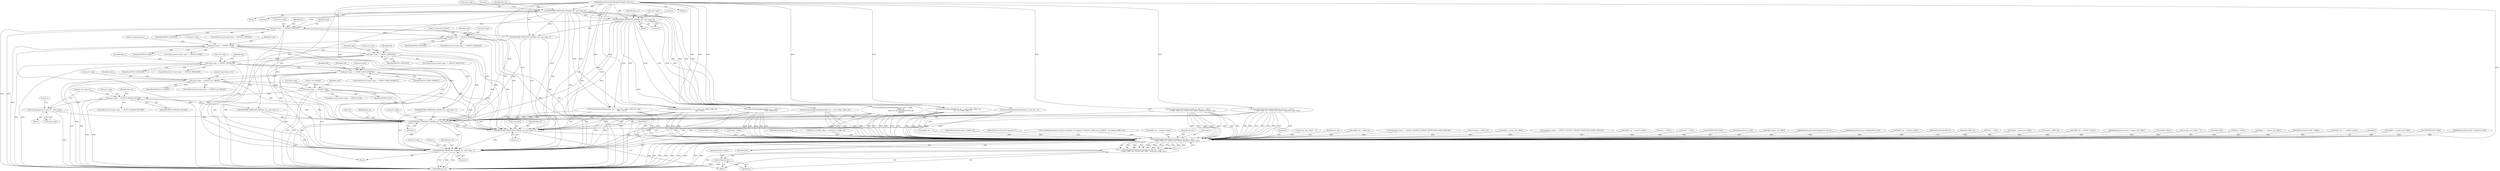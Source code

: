 digraph "0_suricata_47afc577ff763150f9b47f10331f5ef9eb847a57@pointer" {
"1001521" [label="(Call,SCLogDebug(\"sm->type %u\", smd->type))"];
"1001482" [label="(Call,smd->type == DETECT_BASE64_DECODE)"];
"1001452" [label="(Call,smd->type == DETECT_LUA)"];
"1001362" [label="(Call,smd->type == DETECT_AL_URILEN)"];
"1001282" [label="(Call,smd->type == DETECT_BYTE_EXTRACT)"];
"1001195" [label="(Call,smd->type == DETECT_BYTEJUMP)"];
"1001089" [label="(Call,smd->type == DETECT_BYTETEST)"];
"1000961" [label="(Call,smd->type == DETECT_PCRE)"];
"1000870" [label="(Call,smd->type == DETECT_ISDATAAT)"];
"1000190" [label="(Call,smd->type == DETECT_CONTENT)"];
"1000164" [label="(Call,KEYWORD_PROFILING_END(det_ctx, smd->type, 0))"];
"1000134" [label="(MethodParameterIn,DetectEngineThreadCtx *det_ctx)"];
"1000181" [label="(Call,KEYWORD_PROFILING_END(det_ctx, smd->type, 0))"];
"1001529" [label="(Call,KEYWORD_PROFILING_END(det_ctx, smd->type, 0))"];
"1001544" [label="(Call,KEYWORD_PROFILING_END(det_ctx, smd->type, 1))"];
"1001553" [label="(Call,DetectEngineContentInspection(de_ctx, det_ctx, s, smd+1,\n                f, buffer, buffer_len, stream_start_offset, inspection_mode, data))"];
"1001551" [label="(Call,r = DetectEngineContentInspection(de_ctx, det_ctx, s, smd+1,\n                f, buffer, buffer_len, stream_start_offset, inspection_mode, data))"];
"1001566" [label="(Call,SCReturnInt(r))"];
"1001569" [label="(Call,KEYWORD_PROFILING_END(det_ctx, smd->type, 1))"];
"1001481" [label="(ControlStructure,if (smd->type == DETECT_BASE64_DECODE))"];
"1001459" [label="(Literal,\"lua starting\")"];
"1001562" [label="(Identifier,buffer_len)"];
"1001454" [label="(Identifier,smd)"];
"1001543" [label="(Block,)"];
"1000540" [label="(Call,stream_start_offset != 0)"];
"1000181" [label="(Call,KEYWORD_PROFILING_END(det_ctx, smd->type, 0))"];
"1000177" [label="(Call,buffer_len == 0)"];
"1000139" [label="(MethodParameterIn,uint32_t buffer_len)"];
"1001462" [label="(Call,DetectLuaMatchBuffer(det_ctx, s, smd, buffer, buffer_len,\n                    det_ctx->buffer_offset, f))"];
"1001197" [label="(Identifier,smd)"];
"1001566" [label="(Call,SCReturnInt(r))"];
"1001490" [label="(Identifier,det_ctx)"];
"1000135" [label="(MethodParameterIn,const Signature *s)"];
"1000945" [label="(Call,SCLogDebug(\"absolute isdataat mismatch, id->isdataat %\"PRIu32\", buffer_len %\"PRIu32\"\", id->dataat, buffer_len))"];
"1001369" [label="(Literal,\"inspecting uri len\")"];
"1000182" [label="(Identifier,det_ctx)"];
"1001411" [label="(Call,buffer_len > urilend->urilen1)"];
"1001536" [label="(Literal,0)"];
"1001199" [label="(Identifier,DETECT_BYTEJUMP)"];
"1000877" [label="(Literal,\"inspecting isdataat\")"];
"1001196" [label="(Call,smd->type)"];
"1001554" [label="(Identifier,de_ctx)"];
"1001557" [label="(Call,smd+1)"];
"1001556" [label="(Identifier,s)"];
"1000382" [label="(Call,stream_start_offset != 0)"];
"1001555" [label="(Identifier,det_ctx)"];
"1000645" [label="(Call,sbuffer_len > buffer_len)"];
"1000158" [label="(Block,)"];
"1001567" [label="(Identifier,r)"];
"1001451" [label="(ControlStructure,if (smd->type == DETECT_LUA))"];
"1001362" [label="(Call,smd->type == DETECT_AL_URILEN)"];
"1000961" [label="(Call,smd->type == DETECT_PCRE)"];
"1000771" [label="(Call,inspection_mode == DETECT_ENGINE_CONTENT_INSPECTION_MODE_PAYLOAD)"];
"1000183" [label="(Call,smd->type)"];
"1001093" [label="(Identifier,DETECT_BYTETEST)"];
"1000927" [label="(Call,id->dataat < buffer_len)"];
"1001038" [label="(Call,KEYWORD_PROFILING_END(det_ctx, smd->type, 1))"];
"1001283" [label="(Call,smd->type)"];
"1001456" [label="(Identifier,DETECT_LUA)"];
"1001569" [label="(Call,KEYWORD_PROFILING_END(det_ctx, smd->type, 1))"];
"1000869" [label="(ControlStructure,if (smd->type == DETECT_ISDATAAT))"];
"1000567" [label="(Call,depth - stream_start_offset)"];
"1001552" [label="(Identifier,r)"];
"1001527" [label="(Literal,1)"];
"1001003" [label="(Call,inspection_mode == DETECT_ENGINE_CONTENT_INSPECTION_MODE_PAYLOAD)"];
"1000872" [label="(Identifier,smd)"];
"1001194" [label="(ControlStructure,if (smd->type == DETECT_BYTEJUMP))"];
"1001565" [label="(Identifier,data)"];
"1001549" [label="(Literal,1)"];
"1001571" [label="(Call,smd->type)"];
"1001423" [label="(Call,buffer_len > urilend->urilen1)"];
"1001150" [label="(Call,data != NULL)"];
"1000190" [label="(Call,smd->type == DETECT_CONTENT)"];
"1000166" [label="(Call,smd->type)"];
"1000174" [label="(Call,smd == NULL)"];
"1001090" [label="(Call,smd->type)"];
"1001320" [label="(Call,(DCERPCState *)data)"];
"1001281" [label="(ControlStructure,if (smd->type == DETECT_BYTE_EXTRACT))"];
"1001544" [label="(Call,KEYWORD_PROFILING_END(det_ctx, smd->type, 1))"];
"1000870" [label="(Call,smd->type == DETECT_ISDATAAT)"];
"1001568" [label="(JumpTarget,final_match:)"];
"1001551" [label="(Call,r = DetectEngineContentInspection(de_ctx, det_ctx, s, smd+1,\n                f, buffer, buffer_len, stream_start_offset, inspection_mode, data))"];
"1001574" [label="(Literal,1)"];
"1001546" [label="(Call,smd->type)"];
"1001097" [label="(Identifier,btd)"];
"1000188" [label="(Literal,0)"];
"1000180" [label="(Block,)"];
"1001564" [label="(Identifier,inspection_mode)"];
"1001563" [label="(Identifier,stream_start_offset)"];
"1000133" [label="(MethodParameterIn,DetectEngineCtx *de_ctx)"];
"1001577" [label="(MethodReturn,int)"];
"1001576" [label="(Literal,1)"];
"1001529" [label="(Call,KEYWORD_PROFILING_END(det_ctx, smd->type, 0))"];
"1001290" [label="(Identifier,bed)"];
"1001364" [label="(Identifier,smd)"];
"1001570" [label="(Identifier,det_ctx)"];
"1000136" [label="(MethodParameterIn,const SigMatchData *smd)"];
"1001486" [label="(Identifier,DETECT_BASE64_DECODE)"];
"1001400" [label="(Call,buffer_len < urilend->urilen1)"];
"1001341" [label="(Call,DetectByteExtractDoMatch(det_ctx, smd, s, buffer,\n                                     buffer_len,\n                                     &det_ctx->bj_values[bed->local_id],\n                                     endian))"];
"1000965" [label="(Identifier,DETECT_PCRE)"];
"1000796" [label="(Call,KEYWORD_PROFILING_END(det_ctx, smd->type, 1))"];
"1000137" [label="(MethodParameterIn,Flow *f)"];
"1001512" [label="(Call,DetectBase64DataDoMatch(de_ctx, det_ctx, s, f))"];
"1000968" [label="(Literal,\"inspecting pcre\")"];
"1001553" [label="(Call,DetectEngineContentInspection(de_ctx, det_ctx, s, smd+1,\n                f, buffer, buffer_len, stream_start_offset, inspection_mode, data))"];
"1001530" [label="(Identifier,det_ctx)"];
"1001483" [label="(Call,smd->type)"];
"1001238" [label="(Call,data != NULL)"];
"1000962" [label="(Call,smd->type)"];
"1001505" [label="(Call,KEYWORD_PROFILING_END(det_ctx, smd->type, 1))"];
"1001452" [label="(Call,smd->type == DETECT_LUA)"];
"1000407" [label="(Call,depth - stream_start_offset)"];
"1001089" [label="(Call,smd->type == DETECT_BYTETEST)"];
"1001361" [label="(ControlStructure,if (smd->type == DETECT_AL_URILEN))"];
"1001363" [label="(Call,smd->type)"];
"1001195" [label="(Call,smd->type == DETECT_BYTEJUMP)"];
"1000164" [label="(Call,KEYWORD_PROFILING_END(det_ctx, smd->type, 0))"];
"1000602" [label="(Call,depth > buffer_len)"];
"1000963" [label="(Identifier,smd)"];
"1001428" [label="(Call,buffer_len < urilend->urilen2)"];
"1000140" [label="(MethodParameterIn,uint32_t stream_start_offset)"];
"1000169" [label="(Literal,0)"];
"1000134" [label="(MethodParameterIn,DetectEngineThreadCtx *det_ctx)"];
"1001489" [label="(Call,DetectBase64DecodeDoMatch(det_ctx, s, smd, buffer, buffer_len))"];
"1000194" [label="(Identifier,DETECT_CONTENT)"];
"1001482" [label="(Call,smd->type == DETECT_BASE64_DECODE)"];
"1001521" [label="(Call,SCLogDebug(\"sm->type %u\", smd->type))"];
"1001522" [label="(Literal,\"sm->type %u\")"];
"1001091" [label="(Identifier,smd)"];
"1001013" [label="(Call,DetectPcrePayloadMatch(det_ctx, s, smd, p, f,\n                                       buffer, buffer_len))"];
"1001008" [label="(Call,(Packet *)data)"];
"1000871" [label="(Call,smd->type)"];
"1001545" [label="(Identifier,det_ctx)"];
"1001203" [label="(Identifier,bjd)"];
"1001051" [label="(Call,DetectEngineContentInspection(de_ctx, det_ctx, s, smd+1,\n                    f, buffer, buffer_len, stream_start_offset, inspection_mode, data))"];
"1001534" [label="(Literal,0)"];
"1001561" [label="(Identifier,buffer)"];
"1001313" [label="(Call,data != NULL)"];
"1000550" [label="(Call,depth <= stream_start_offset)"];
"1000805" [label="(Call,DetectEngineContentInspection(de_ctx, det_ctx, s, smd+1,\n                        f, buffer, buffer_len, stream_start_offset, inspection_mode, data))"];
"1000186" [label="(Literal,0)"];
"1000138" [label="(MethodParameterIn,uint8_t *buffer)"];
"1001389" [label="(Call,buffer_len == urilend->urilen1)"];
"1000171" [label="(Literal,0)"];
"1001560" [label="(Identifier,f)"];
"1001520" [label="(Block,)"];
"1000390" [label="(Call,depth <= stream_start_offset)"];
"1001523" [label="(Call,smd->type)"];
"1000198" [label="(Identifier,cd)"];
"1001245" [label="(Call,(DCERPCState *)data)"];
"1000141" [label="(MethodParameterIn,uint8_t inspection_mode)"];
"1001157" [label="(Call,(DCERPCState *)data)"];
"1001484" [label="(Identifier,smd)"];
"1001282" [label="(Call,smd->type == DETECT_BYTE_EXTRACT)"];
"1000746" [label="(Call,found - buffer)"];
"1001453" [label="(Call,smd->type)"];
"1001531" [label="(Call,smd->type)"];
"1001178" [label="(Call,DetectBytetestDoMatch(det_ctx, s, smd->ctx, buffer, buffer_len, flags,\n                                  offset, value))"];
"1001088" [label="(ControlStructure,if (smd->type == DETECT_BYTETEST))"];
"1001266" [label="(Call,DetectBytejumpDoMatch(det_ctx, s, smd->ctx, buffer, buffer_len,\n                                  flags, offset))"];
"1000189" [label="(ControlStructure,if (smd->type == DETECT_CONTENT))"];
"1000142" [label="(MethodParameterIn,void *data)"];
"1001284" [label="(Identifier,smd)"];
"1000143" [label="(Block,)"];
"1001286" [label="(Identifier,DETECT_BYTE_EXTRACT)"];
"1000960" [label="(ControlStructure,if (smd->type == DETECT_PCRE))"];
"1001366" [label="(Identifier,DETECT_AL_URILEN)"];
"1000165" [label="(Identifier,det_ctx)"];
"1000894" [label="(Call,det_ctx->buffer_offset + id->dataat > buffer_len)"];
"1000874" [label="(Identifier,DETECT_ISDATAAT)"];
"1000191" [label="(Call,smd->type)"];
"1001521" -> "1001520"  [label="AST: "];
"1001521" -> "1001523"  [label="CFG: "];
"1001522" -> "1001521"  [label="AST: "];
"1001523" -> "1001521"  [label="AST: "];
"1001527" -> "1001521"  [label="CFG: "];
"1001521" -> "1001577"  [label="DDG: "];
"1001482" -> "1001521"  [label="DDG: "];
"1001521" -> "1001529"  [label="DDG: "];
"1001482" -> "1001481"  [label="AST: "];
"1001482" -> "1001486"  [label="CFG: "];
"1001483" -> "1001482"  [label="AST: "];
"1001486" -> "1001482"  [label="AST: "];
"1001490" -> "1001482"  [label="CFG: "];
"1001522" -> "1001482"  [label="CFG: "];
"1001482" -> "1001577"  [label="DDG: "];
"1001482" -> "1001577"  [label="DDG: "];
"1001452" -> "1001482"  [label="DDG: "];
"1001482" -> "1001505"  [label="DDG: "];
"1001482" -> "1001529"  [label="DDG: "];
"1001452" -> "1001451"  [label="AST: "];
"1001452" -> "1001456"  [label="CFG: "];
"1001453" -> "1001452"  [label="AST: "];
"1001456" -> "1001452"  [label="AST: "];
"1001459" -> "1001452"  [label="CFG: "];
"1001484" -> "1001452"  [label="CFG: "];
"1001452" -> "1001577"  [label="DDG: "];
"1001452" -> "1001577"  [label="DDG: "];
"1001362" -> "1001452"  [label="DDG: "];
"1001452" -> "1001529"  [label="DDG: "];
"1001452" -> "1001544"  [label="DDG: "];
"1001452" -> "1001569"  [label="DDG: "];
"1001362" -> "1001361"  [label="AST: "];
"1001362" -> "1001366"  [label="CFG: "];
"1001363" -> "1001362"  [label="AST: "];
"1001366" -> "1001362"  [label="AST: "];
"1001369" -> "1001362"  [label="CFG: "];
"1001454" -> "1001362"  [label="CFG: "];
"1001362" -> "1001577"  [label="DDG: "];
"1001362" -> "1001577"  [label="DDG: "];
"1001282" -> "1001362"  [label="DDG: "];
"1001362" -> "1001529"  [label="DDG: "];
"1001362" -> "1001544"  [label="DDG: "];
"1001362" -> "1001569"  [label="DDG: "];
"1001282" -> "1001281"  [label="AST: "];
"1001282" -> "1001286"  [label="CFG: "];
"1001283" -> "1001282"  [label="AST: "];
"1001286" -> "1001282"  [label="AST: "];
"1001290" -> "1001282"  [label="CFG: "];
"1001364" -> "1001282"  [label="CFG: "];
"1001282" -> "1001577"  [label="DDG: "];
"1001282" -> "1001577"  [label="DDG: "];
"1001195" -> "1001282"  [label="DDG: "];
"1001282" -> "1001529"  [label="DDG: "];
"1001282" -> "1001544"  [label="DDG: "];
"1001282" -> "1001569"  [label="DDG: "];
"1001195" -> "1001194"  [label="AST: "];
"1001195" -> "1001199"  [label="CFG: "];
"1001196" -> "1001195"  [label="AST: "];
"1001199" -> "1001195"  [label="AST: "];
"1001203" -> "1001195"  [label="CFG: "];
"1001284" -> "1001195"  [label="CFG: "];
"1001195" -> "1001577"  [label="DDG: "];
"1001195" -> "1001577"  [label="DDG: "];
"1001089" -> "1001195"  [label="DDG: "];
"1001195" -> "1001529"  [label="DDG: "];
"1001195" -> "1001544"  [label="DDG: "];
"1001195" -> "1001569"  [label="DDG: "];
"1001089" -> "1001088"  [label="AST: "];
"1001089" -> "1001093"  [label="CFG: "];
"1001090" -> "1001089"  [label="AST: "];
"1001093" -> "1001089"  [label="AST: "];
"1001097" -> "1001089"  [label="CFG: "];
"1001197" -> "1001089"  [label="CFG: "];
"1001089" -> "1001577"  [label="DDG: "];
"1001089" -> "1001577"  [label="DDG: "];
"1000961" -> "1001089"  [label="DDG: "];
"1001089" -> "1001529"  [label="DDG: "];
"1001089" -> "1001544"  [label="DDG: "];
"1001089" -> "1001569"  [label="DDG: "];
"1000961" -> "1000960"  [label="AST: "];
"1000961" -> "1000965"  [label="CFG: "];
"1000962" -> "1000961"  [label="AST: "];
"1000965" -> "1000961"  [label="AST: "];
"1000968" -> "1000961"  [label="CFG: "];
"1001091" -> "1000961"  [label="CFG: "];
"1000961" -> "1001577"  [label="DDG: "];
"1000961" -> "1001577"  [label="DDG: "];
"1000870" -> "1000961"  [label="DDG: "];
"1000961" -> "1001038"  [label="DDG: "];
"1000961" -> "1001529"  [label="DDG: "];
"1000961" -> "1001544"  [label="DDG: "];
"1000961" -> "1001569"  [label="DDG: "];
"1000870" -> "1000869"  [label="AST: "];
"1000870" -> "1000874"  [label="CFG: "];
"1000871" -> "1000870"  [label="AST: "];
"1000874" -> "1000870"  [label="AST: "];
"1000877" -> "1000870"  [label="CFG: "];
"1000963" -> "1000870"  [label="CFG: "];
"1000870" -> "1001577"  [label="DDG: "];
"1000870" -> "1001577"  [label="DDG: "];
"1000190" -> "1000870"  [label="DDG: "];
"1000870" -> "1001529"  [label="DDG: "];
"1000870" -> "1001544"  [label="DDG: "];
"1000870" -> "1001569"  [label="DDG: "];
"1000190" -> "1000189"  [label="AST: "];
"1000190" -> "1000194"  [label="CFG: "];
"1000191" -> "1000190"  [label="AST: "];
"1000194" -> "1000190"  [label="AST: "];
"1000198" -> "1000190"  [label="CFG: "];
"1000872" -> "1000190"  [label="CFG: "];
"1000190" -> "1001577"  [label="DDG: "];
"1000190" -> "1001577"  [label="DDG: "];
"1000164" -> "1000190"  [label="DDG: "];
"1000181" -> "1000190"  [label="DDG: "];
"1000190" -> "1000796"  [label="DDG: "];
"1000190" -> "1001529"  [label="DDG: "];
"1000190" -> "1001544"  [label="DDG: "];
"1000190" -> "1001569"  [label="DDG: "];
"1000164" -> "1000158"  [label="AST: "];
"1000164" -> "1000169"  [label="CFG: "];
"1000165" -> "1000164"  [label="AST: "];
"1000166" -> "1000164"  [label="AST: "];
"1000169" -> "1000164"  [label="AST: "];
"1000171" -> "1000164"  [label="CFG: "];
"1000164" -> "1001577"  [label="DDG: "];
"1000134" -> "1000164"  [label="DDG: "];
"1000164" -> "1000181"  [label="DDG: "];
"1000164" -> "1000181"  [label="DDG: "];
"1000164" -> "1000796"  [label="DDG: "];
"1000164" -> "1001013"  [label="DDG: "];
"1000164" -> "1001178"  [label="DDG: "];
"1000164" -> "1001266"  [label="DDG: "];
"1000164" -> "1001341"  [label="DDG: "];
"1000164" -> "1001462"  [label="DDG: "];
"1000164" -> "1001489"  [label="DDG: "];
"1000164" -> "1001529"  [label="DDG: "];
"1000164" -> "1001544"  [label="DDG: "];
"1000164" -> "1001569"  [label="DDG: "];
"1000134" -> "1000132"  [label="AST: "];
"1000134" -> "1001577"  [label="DDG: "];
"1000134" -> "1000181"  [label="DDG: "];
"1000134" -> "1000796"  [label="DDG: "];
"1000134" -> "1000805"  [label="DDG: "];
"1000134" -> "1001013"  [label="DDG: "];
"1000134" -> "1001038"  [label="DDG: "];
"1000134" -> "1001051"  [label="DDG: "];
"1000134" -> "1001178"  [label="DDG: "];
"1000134" -> "1001266"  [label="DDG: "];
"1000134" -> "1001341"  [label="DDG: "];
"1000134" -> "1001462"  [label="DDG: "];
"1000134" -> "1001489"  [label="DDG: "];
"1000134" -> "1001505"  [label="DDG: "];
"1000134" -> "1001512"  [label="DDG: "];
"1000134" -> "1001529"  [label="DDG: "];
"1000134" -> "1001544"  [label="DDG: "];
"1000134" -> "1001553"  [label="DDG: "];
"1000134" -> "1001569"  [label="DDG: "];
"1000181" -> "1000180"  [label="AST: "];
"1000181" -> "1000186"  [label="CFG: "];
"1000182" -> "1000181"  [label="AST: "];
"1000183" -> "1000181"  [label="AST: "];
"1000186" -> "1000181"  [label="AST: "];
"1000188" -> "1000181"  [label="CFG: "];
"1000181" -> "1001577"  [label="DDG: "];
"1000181" -> "1000796"  [label="DDG: "];
"1000181" -> "1001013"  [label="DDG: "];
"1000181" -> "1001178"  [label="DDG: "];
"1000181" -> "1001266"  [label="DDG: "];
"1000181" -> "1001341"  [label="DDG: "];
"1000181" -> "1001462"  [label="DDG: "];
"1000181" -> "1001489"  [label="DDG: "];
"1000181" -> "1001529"  [label="DDG: "];
"1000181" -> "1001544"  [label="DDG: "];
"1000181" -> "1001569"  [label="DDG: "];
"1001529" -> "1000143"  [label="AST: "];
"1001529" -> "1001534"  [label="CFG: "];
"1001530" -> "1001529"  [label="AST: "];
"1001531" -> "1001529"  [label="AST: "];
"1001534" -> "1001529"  [label="AST: "];
"1001536" -> "1001529"  [label="CFG: "];
"1001529" -> "1001577"  [label="DDG: "];
"1001341" -> "1001529"  [label="DDG: "];
"1001512" -> "1001529"  [label="DDG: "];
"1001013" -> "1001529"  [label="DDG: "];
"1001489" -> "1001529"  [label="DDG: "];
"1001266" -> "1001529"  [label="DDG: "];
"1001462" -> "1001529"  [label="DDG: "];
"1000805" -> "1001529"  [label="DDG: "];
"1001178" -> "1001529"  [label="DDG: "];
"1001051" -> "1001529"  [label="DDG: "];
"1001038" -> "1001529"  [label="DDG: "];
"1000796" -> "1001529"  [label="DDG: "];
"1001505" -> "1001529"  [label="DDG: "];
"1001529" -> "1001544"  [label="DDG: "];
"1001529" -> "1001544"  [label="DDG: "];
"1001529" -> "1001569"  [label="DDG: "];
"1001529" -> "1001569"  [label="DDG: "];
"1001544" -> "1001543"  [label="AST: "];
"1001544" -> "1001549"  [label="CFG: "];
"1001545" -> "1001544"  [label="AST: "];
"1001546" -> "1001544"  [label="AST: "];
"1001549" -> "1001544"  [label="AST: "];
"1001552" -> "1001544"  [label="CFG: "];
"1001341" -> "1001544"  [label="DDG: "];
"1001013" -> "1001544"  [label="DDG: "];
"1001266" -> "1001544"  [label="DDG: "];
"1001462" -> "1001544"  [label="DDG: "];
"1000805" -> "1001544"  [label="DDG: "];
"1001178" -> "1001544"  [label="DDG: "];
"1001038" -> "1001544"  [label="DDG: "];
"1000796" -> "1001544"  [label="DDG: "];
"1001544" -> "1001553"  [label="DDG: "];
"1001544" -> "1001569"  [label="DDG: "];
"1001553" -> "1001551"  [label="AST: "];
"1001553" -> "1001565"  [label="CFG: "];
"1001554" -> "1001553"  [label="AST: "];
"1001555" -> "1001553"  [label="AST: "];
"1001556" -> "1001553"  [label="AST: "];
"1001557" -> "1001553"  [label="AST: "];
"1001560" -> "1001553"  [label="AST: "];
"1001561" -> "1001553"  [label="AST: "];
"1001562" -> "1001553"  [label="AST: "];
"1001563" -> "1001553"  [label="AST: "];
"1001564" -> "1001553"  [label="AST: "];
"1001565" -> "1001553"  [label="AST: "];
"1001551" -> "1001553"  [label="CFG: "];
"1001553" -> "1001577"  [label="DDG: "];
"1001553" -> "1001577"  [label="DDG: "];
"1001553" -> "1001577"  [label="DDG: "];
"1001553" -> "1001577"  [label="DDG: "];
"1001553" -> "1001577"  [label="DDG: "];
"1001553" -> "1001577"  [label="DDG: "];
"1001553" -> "1001577"  [label="DDG: "];
"1001553" -> "1001577"  [label="DDG: "];
"1001553" -> "1001577"  [label="DDG: "];
"1001553" -> "1001551"  [label="DDG: "];
"1001553" -> "1001551"  [label="DDG: "];
"1001553" -> "1001551"  [label="DDG: "];
"1001553" -> "1001551"  [label="DDG: "];
"1001553" -> "1001551"  [label="DDG: "];
"1001553" -> "1001551"  [label="DDG: "];
"1001553" -> "1001551"  [label="DDG: "];
"1001553" -> "1001551"  [label="DDG: "];
"1001553" -> "1001551"  [label="DDG: "];
"1001553" -> "1001551"  [label="DDG: "];
"1001512" -> "1001553"  [label="DDG: "];
"1001512" -> "1001553"  [label="DDG: "];
"1001512" -> "1001553"  [label="DDG: "];
"1000805" -> "1001553"  [label="DDG: "];
"1000805" -> "1001553"  [label="DDG: "];
"1000805" -> "1001553"  [label="DDG: "];
"1000805" -> "1001553"  [label="DDG: "];
"1000805" -> "1001553"  [label="DDG: "];
"1000805" -> "1001553"  [label="DDG: "];
"1000805" -> "1001553"  [label="DDG: "];
"1000805" -> "1001553"  [label="DDG: "];
"1001051" -> "1001553"  [label="DDG: "];
"1001051" -> "1001553"  [label="DDG: "];
"1001051" -> "1001553"  [label="DDG: "];
"1001051" -> "1001553"  [label="DDG: "];
"1001051" -> "1001553"  [label="DDG: "];
"1001051" -> "1001553"  [label="DDG: "];
"1001051" -> "1001553"  [label="DDG: "];
"1001051" -> "1001553"  [label="DDG: "];
"1000133" -> "1001553"  [label="DDG: "];
"1001013" -> "1001553"  [label="DDG: "];
"1001013" -> "1001553"  [label="DDG: "];
"1001013" -> "1001553"  [label="DDG: "];
"1001013" -> "1001553"  [label="DDG: "];
"1001013" -> "1001553"  [label="DDG: "];
"1001489" -> "1001553"  [label="DDG: "];
"1001489" -> "1001553"  [label="DDG: "];
"1001489" -> "1001553"  [label="DDG: "];
"1001489" -> "1001553"  [label="DDG: "];
"1001341" -> "1001553"  [label="DDG: "];
"1001341" -> "1001553"  [label="DDG: "];
"1001341" -> "1001553"  [label="DDG: "];
"1001341" -> "1001553"  [label="DDG: "];
"1001462" -> "1001553"  [label="DDG: "];
"1001462" -> "1001553"  [label="DDG: "];
"1001462" -> "1001553"  [label="DDG: "];
"1001462" -> "1001553"  [label="DDG: "];
"1001462" -> "1001553"  [label="DDG: "];
"1000174" -> "1001553"  [label="DDG: "];
"1000136" -> "1001553"  [label="DDG: "];
"1000746" -> "1001553"  [label="DDG: "];
"1001266" -> "1001553"  [label="DDG: "];
"1001266" -> "1001553"  [label="DDG: "];
"1001266" -> "1001553"  [label="DDG: "];
"1001178" -> "1001553"  [label="DDG: "];
"1001178" -> "1001553"  [label="DDG: "];
"1001178" -> "1001553"  [label="DDG: "];
"1000138" -> "1001553"  [label="DDG: "];
"1001245" -> "1001553"  [label="DDG: "];
"1001150" -> "1001553"  [label="DDG: "];
"1001238" -> "1001553"  [label="DDG: "];
"1001320" -> "1001553"  [label="DDG: "];
"1001157" -> "1001553"  [label="DDG: "];
"1001008" -> "1001553"  [label="DDG: "];
"1001313" -> "1001553"  [label="DDG: "];
"1000142" -> "1001553"  [label="DDG: "];
"1001428" -> "1001553"  [label="DDG: "];
"1000945" -> "1001553"  [label="DDG: "];
"1000602" -> "1001553"  [label="DDG: "];
"1001423" -> "1001553"  [label="DDG: "];
"1001411" -> "1001553"  [label="DDG: "];
"1000177" -> "1001553"  [label="DDG: "];
"1000645" -> "1001553"  [label="DDG: "];
"1001400" -> "1001553"  [label="DDG: "];
"1000927" -> "1001553"  [label="DDG: "];
"1000894" -> "1001553"  [label="DDG: "];
"1001389" -> "1001553"  [label="DDG: "];
"1000139" -> "1001553"  [label="DDG: "];
"1000137" -> "1001553"  [label="DDG: "];
"1000382" -> "1001553"  [label="DDG: "];
"1000407" -> "1001553"  [label="DDG: "];
"1000390" -> "1001553"  [label="DDG: "];
"1000550" -> "1001553"  [label="DDG: "];
"1000540" -> "1001553"  [label="DDG: "];
"1000567" -> "1001553"  [label="DDG: "];
"1000140" -> "1001553"  [label="DDG: "];
"1000771" -> "1001553"  [label="DDG: "];
"1001003" -> "1001553"  [label="DDG: "];
"1000141" -> "1001553"  [label="DDG: "];
"1000135" -> "1001553"  [label="DDG: "];
"1001553" -> "1001569"  [label="DDG: "];
"1001551" -> "1001543"  [label="AST: "];
"1001552" -> "1001551"  [label="AST: "];
"1001567" -> "1001551"  [label="CFG: "];
"1001551" -> "1001577"  [label="DDG: "];
"1001551" -> "1001566"  [label="DDG: "];
"1001566" -> "1001543"  [label="AST: "];
"1001566" -> "1001567"  [label="CFG: "];
"1001567" -> "1001566"  [label="AST: "];
"1001568" -> "1001566"  [label="CFG: "];
"1001566" -> "1001577"  [label="DDG: "];
"1001566" -> "1001577"  [label="DDG: "];
"1001569" -> "1000143"  [label="AST: "];
"1001569" -> "1001574"  [label="CFG: "];
"1001570" -> "1001569"  [label="AST: "];
"1001571" -> "1001569"  [label="AST: "];
"1001574" -> "1001569"  [label="AST: "];
"1001576" -> "1001569"  [label="CFG: "];
"1001569" -> "1001577"  [label="DDG: "];
"1001569" -> "1001577"  [label="DDG: "];
"1001569" -> "1001577"  [label="DDG: "];
"1001341" -> "1001569"  [label="DDG: "];
"1001512" -> "1001569"  [label="DDG: "];
"1001013" -> "1001569"  [label="DDG: "];
"1001266" -> "1001569"  [label="DDG: "];
"1001462" -> "1001569"  [label="DDG: "];
"1000805" -> "1001569"  [label="DDG: "];
"1001178" -> "1001569"  [label="DDG: "];
"1001038" -> "1001569"  [label="DDG: "];
"1000796" -> "1001569"  [label="DDG: "];
"1001505" -> "1001569"  [label="DDG: "];
}
